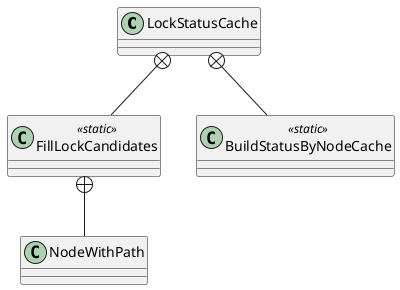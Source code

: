 @startuml
class LockStatusCache {
}
class FillLockCandidates <<static>> {
}
class BuildStatusByNodeCache <<static>> {
}
class NodeWithPath {
}
LockStatusCache +-- FillLockCandidates
LockStatusCache +-- BuildStatusByNodeCache
FillLockCandidates +-- NodeWithPath
@enduml
